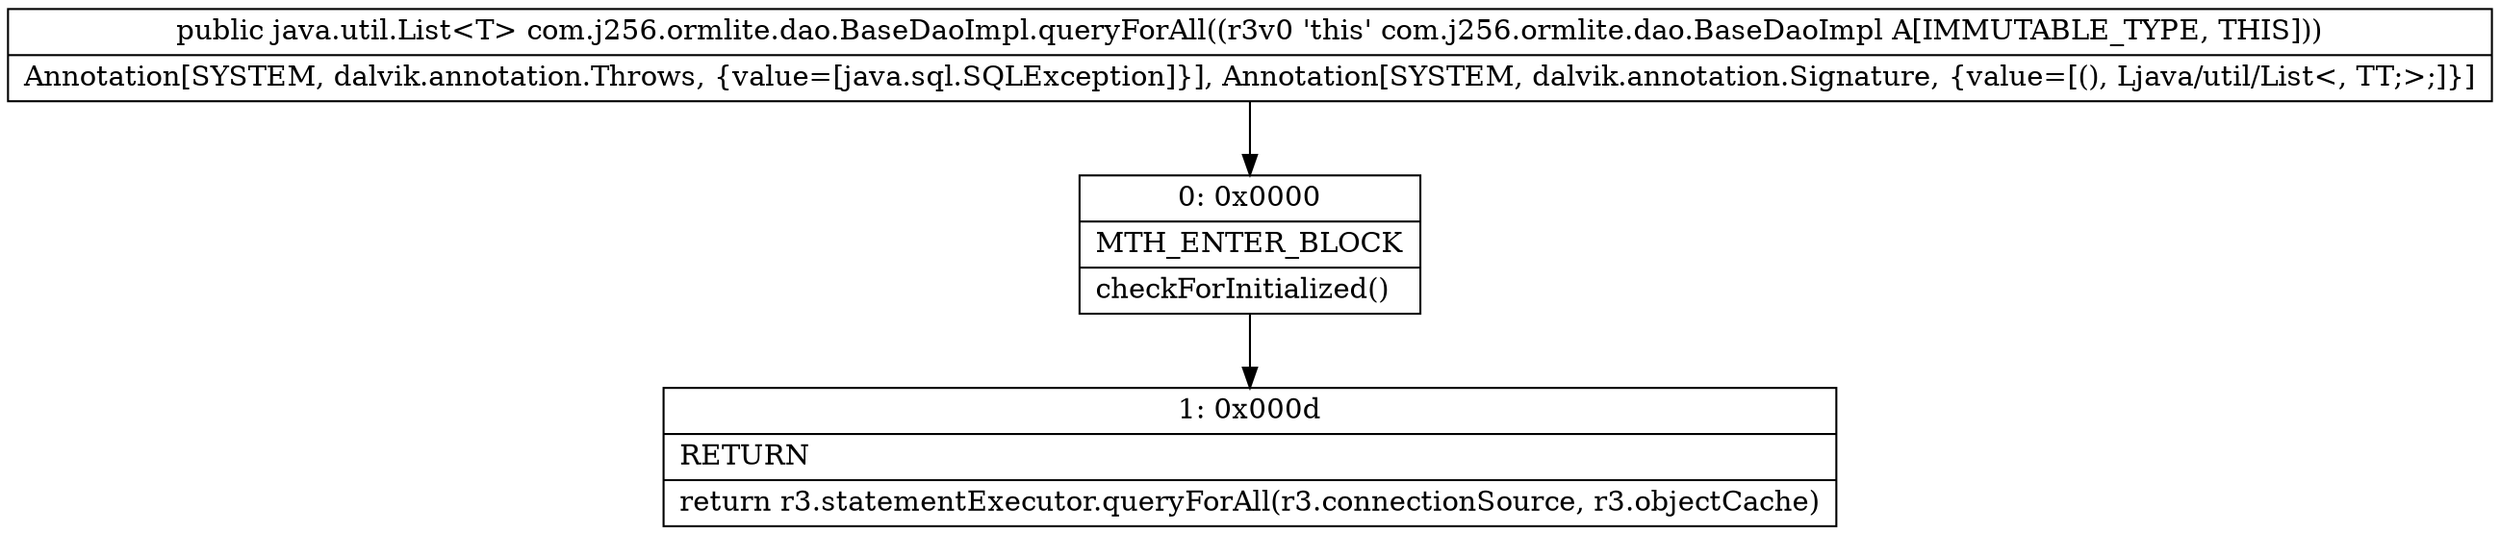 digraph "CFG forcom.j256.ormlite.dao.BaseDaoImpl.queryForAll()Ljava\/util\/List;" {
Node_0 [shape=record,label="{0\:\ 0x0000|MTH_ENTER_BLOCK\l|checkForInitialized()\l}"];
Node_1 [shape=record,label="{1\:\ 0x000d|RETURN\l|return r3.statementExecutor.queryForAll(r3.connectionSource, r3.objectCache)\l}"];
MethodNode[shape=record,label="{public java.util.List\<T\> com.j256.ormlite.dao.BaseDaoImpl.queryForAll((r3v0 'this' com.j256.ormlite.dao.BaseDaoImpl A[IMMUTABLE_TYPE, THIS]))  | Annotation[SYSTEM, dalvik.annotation.Throws, \{value=[java.sql.SQLException]\}], Annotation[SYSTEM, dalvik.annotation.Signature, \{value=[(), Ljava\/util\/List\<, TT;\>;]\}]\l}"];
MethodNode -> Node_0;
Node_0 -> Node_1;
}


